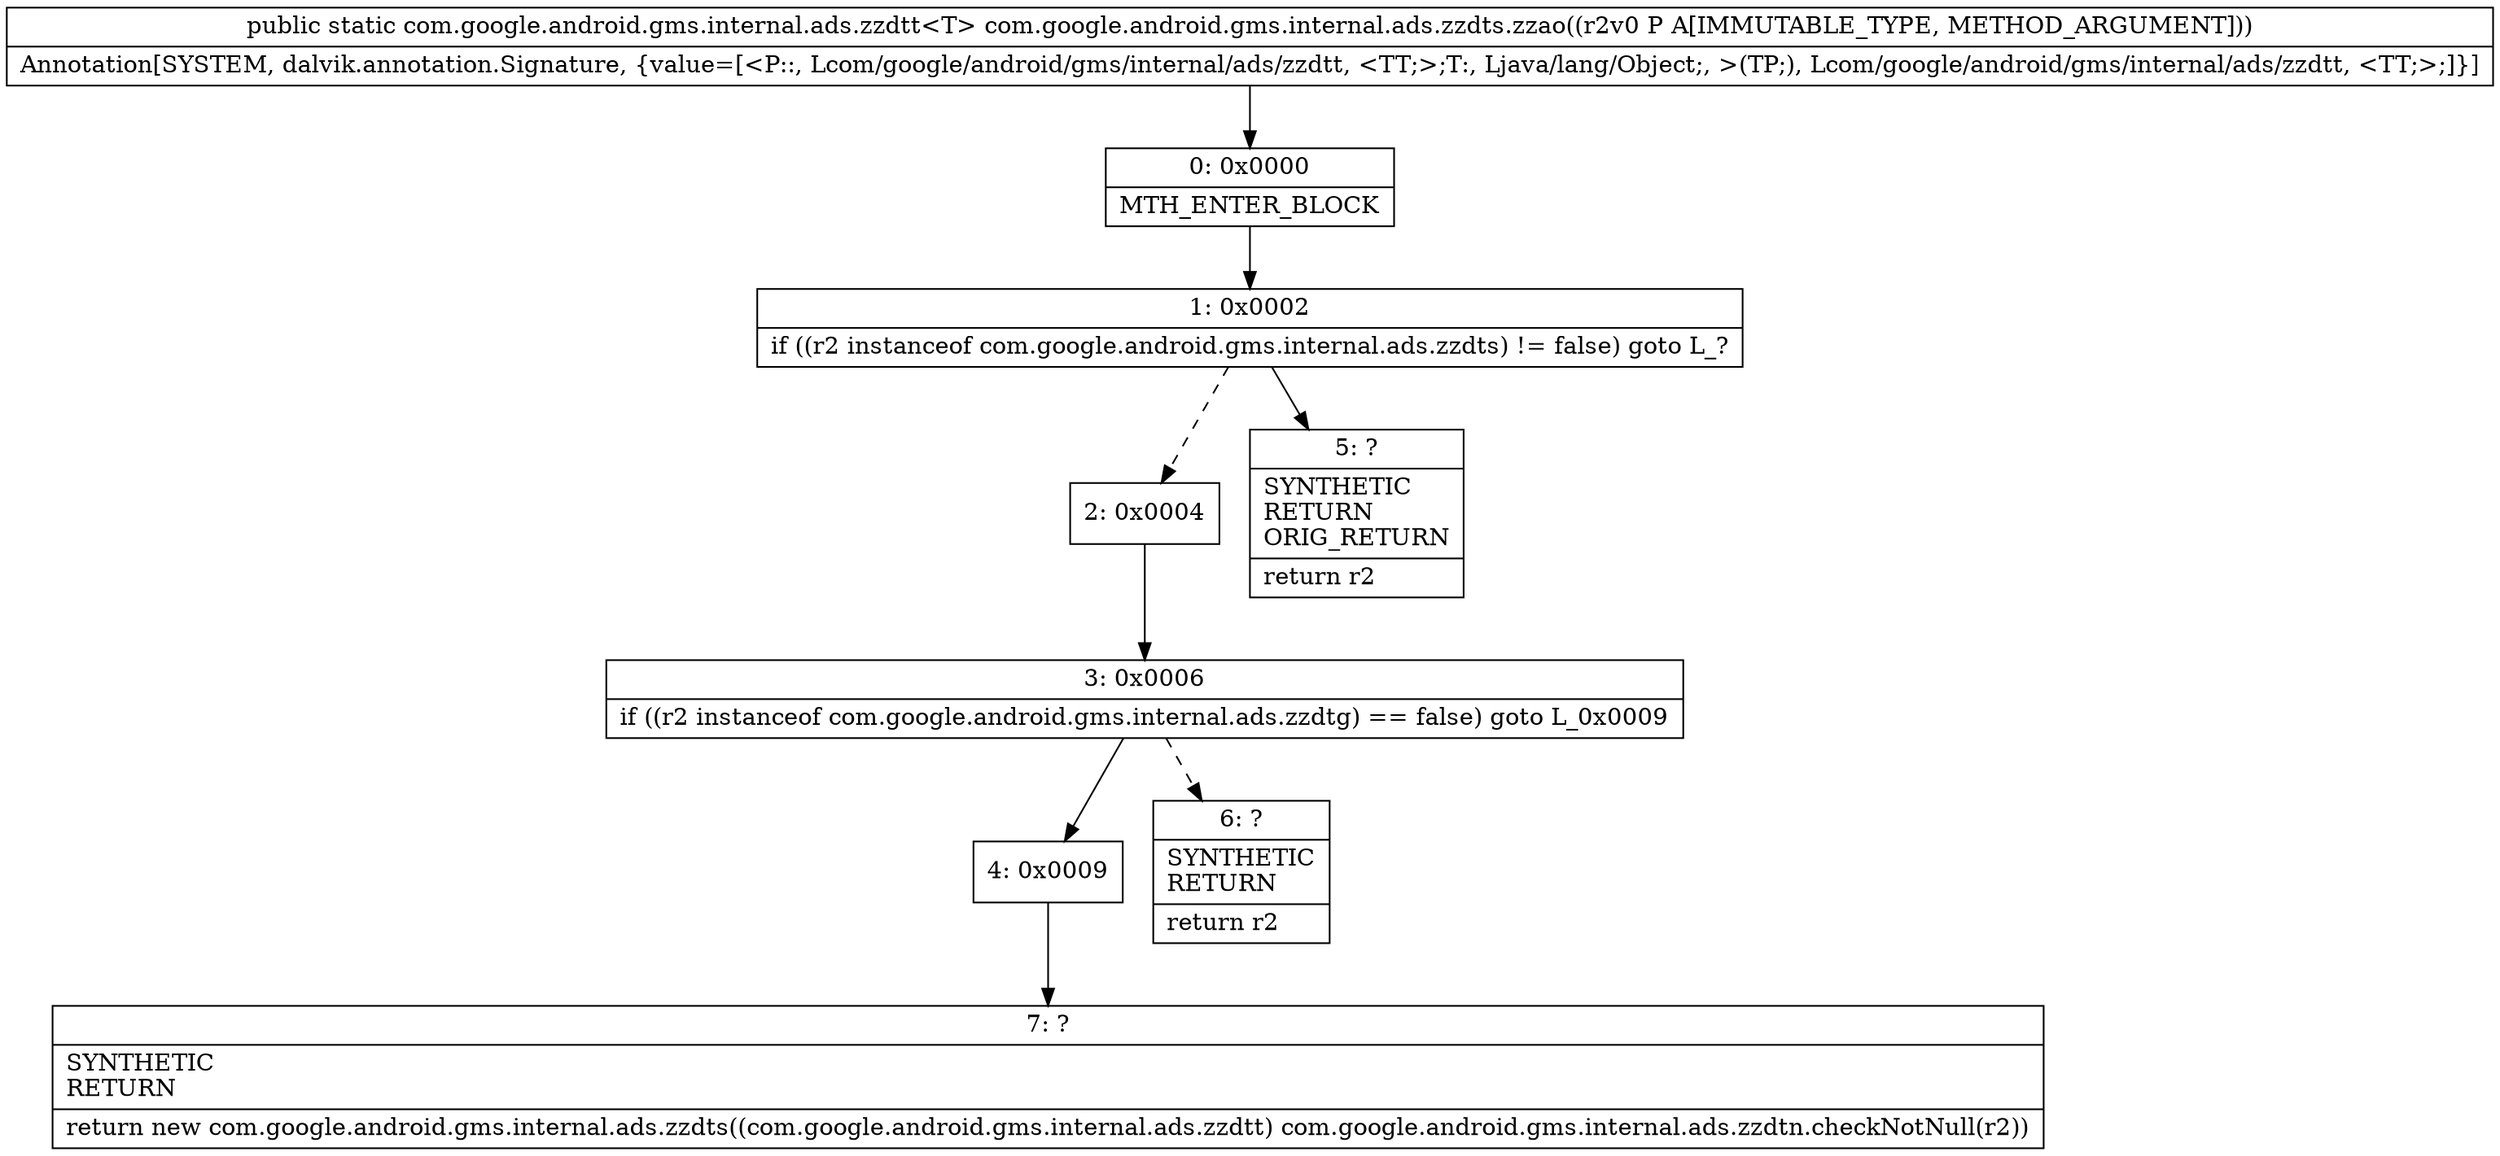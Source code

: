 digraph "CFG forcom.google.android.gms.internal.ads.zzdts.zzao(Lcom\/google\/android\/gms\/internal\/ads\/zzdtt;)Lcom\/google\/android\/gms\/internal\/ads\/zzdtt;" {
Node_0 [shape=record,label="{0\:\ 0x0000|MTH_ENTER_BLOCK\l}"];
Node_1 [shape=record,label="{1\:\ 0x0002|if ((r2 instanceof com.google.android.gms.internal.ads.zzdts) != false) goto L_?\l}"];
Node_2 [shape=record,label="{2\:\ 0x0004}"];
Node_3 [shape=record,label="{3\:\ 0x0006|if ((r2 instanceof com.google.android.gms.internal.ads.zzdtg) == false) goto L_0x0009\l}"];
Node_4 [shape=record,label="{4\:\ 0x0009}"];
Node_5 [shape=record,label="{5\:\ ?|SYNTHETIC\lRETURN\lORIG_RETURN\l|return r2\l}"];
Node_6 [shape=record,label="{6\:\ ?|SYNTHETIC\lRETURN\l|return r2\l}"];
Node_7 [shape=record,label="{7\:\ ?|SYNTHETIC\lRETURN\l|return new com.google.android.gms.internal.ads.zzdts((com.google.android.gms.internal.ads.zzdtt) com.google.android.gms.internal.ads.zzdtn.checkNotNull(r2))\l}"];
MethodNode[shape=record,label="{public static com.google.android.gms.internal.ads.zzdtt\<T\> com.google.android.gms.internal.ads.zzdts.zzao((r2v0 P A[IMMUTABLE_TYPE, METHOD_ARGUMENT]))  | Annotation[SYSTEM, dalvik.annotation.Signature, \{value=[\<P::, Lcom\/google\/android\/gms\/internal\/ads\/zzdtt, \<TT;\>;T:, Ljava\/lang\/Object;, \>(TP;), Lcom\/google\/android\/gms\/internal\/ads\/zzdtt, \<TT;\>;]\}]\l}"];
MethodNode -> Node_0;
Node_0 -> Node_1;
Node_1 -> Node_2[style=dashed];
Node_1 -> Node_5;
Node_2 -> Node_3;
Node_3 -> Node_4;
Node_3 -> Node_6[style=dashed];
Node_4 -> Node_7;
}

